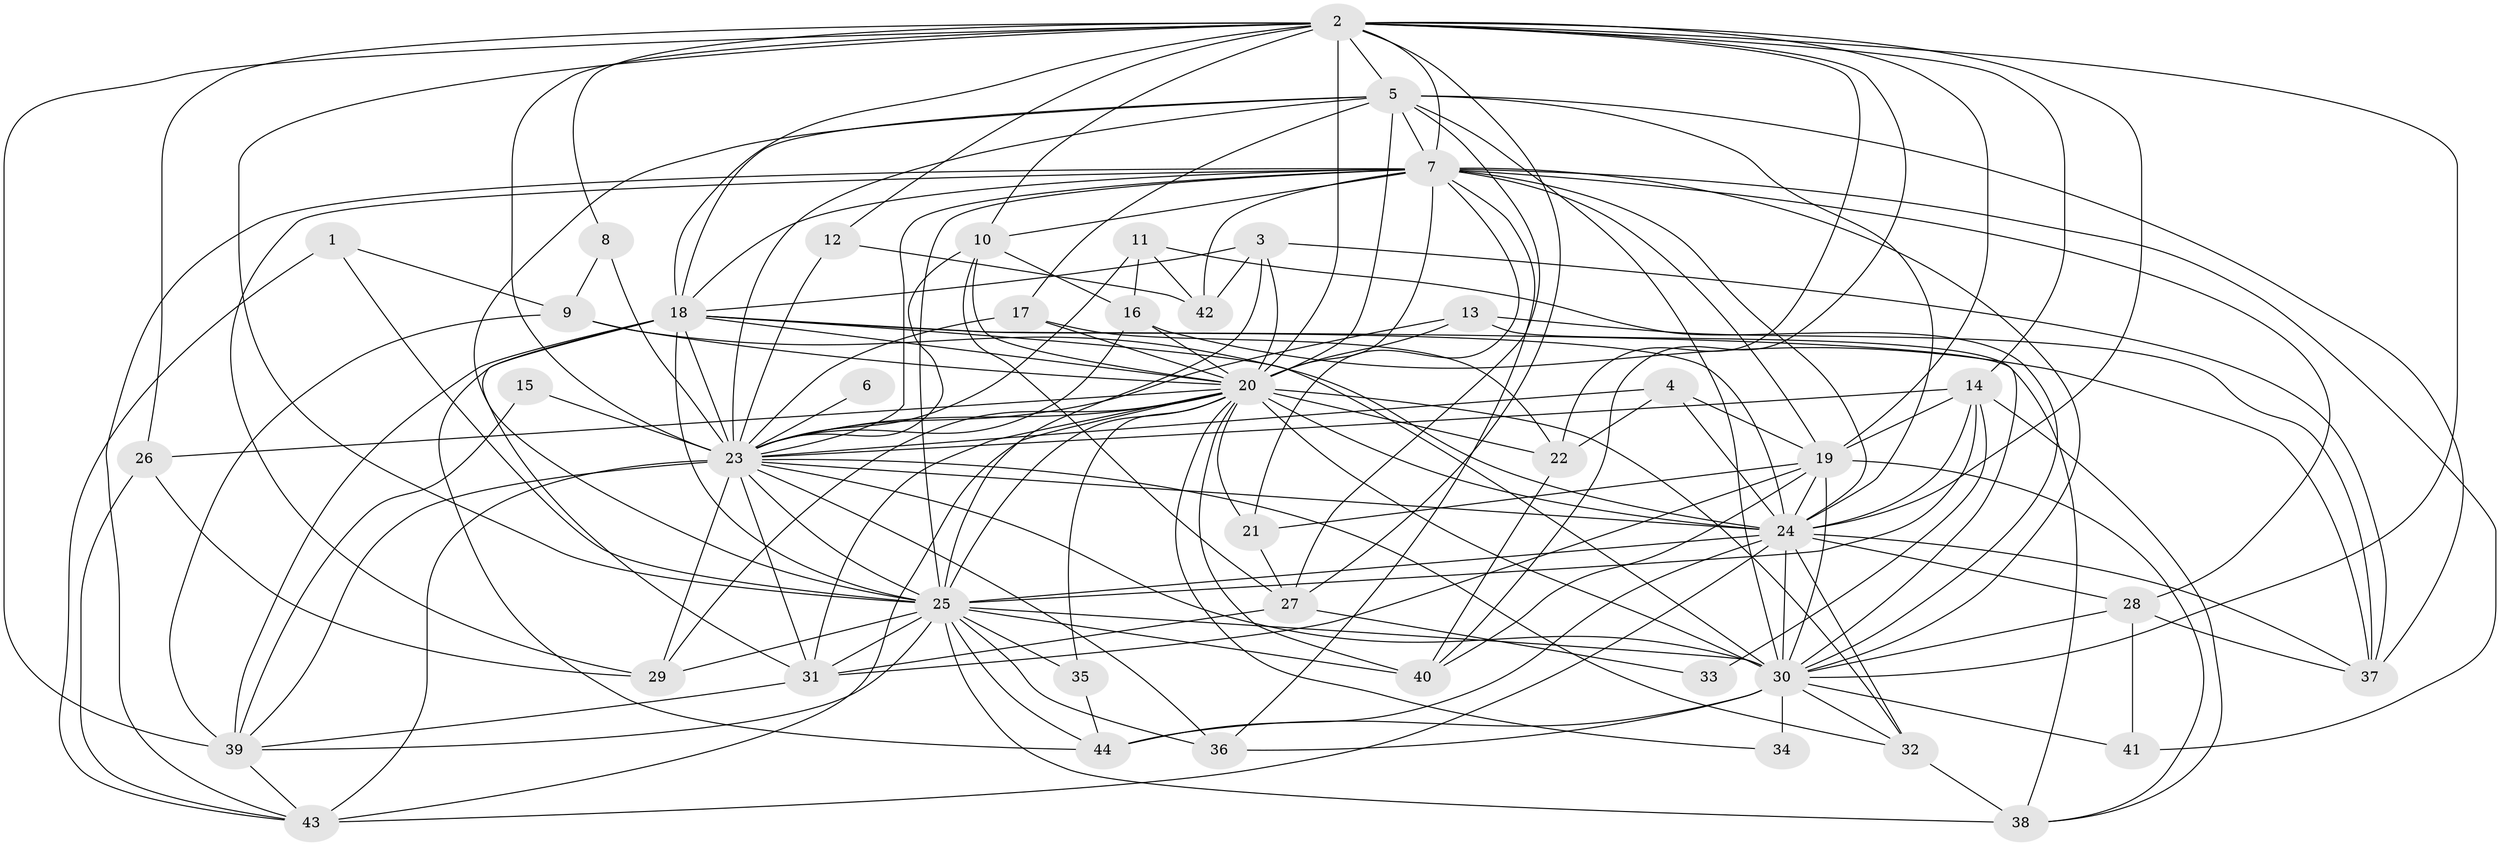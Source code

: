 // original degree distribution, {28: 0.00684931506849315, 22: 0.00684931506849315, 19: 0.00684931506849315, 20: 0.00684931506849315, 27: 0.00684931506849315, 23: 0.00684931506849315, 26: 0.00684931506849315, 37: 0.00684931506849315, 25: 0.00684931506849315, 16: 0.00684931506849315, 2: 0.5136986301369864, 6: 0.0136986301369863, 4: 0.1232876712328767, 3: 0.19863013698630136, 5: 0.0547945205479452, 7: 0.0136986301369863, 8: 0.0136986301369863}
// Generated by graph-tools (version 1.1) at 2025/36/03/04/25 23:36:25]
// undirected, 44 vertices, 161 edges
graph export_dot {
  node [color=gray90,style=filled];
  1;
  2;
  3;
  4;
  5;
  6;
  7;
  8;
  9;
  10;
  11;
  12;
  13;
  14;
  15;
  16;
  17;
  18;
  19;
  20;
  21;
  22;
  23;
  24;
  25;
  26;
  27;
  28;
  29;
  30;
  31;
  32;
  33;
  34;
  35;
  36;
  37;
  38;
  39;
  40;
  41;
  42;
  43;
  44;
  1 -- 9 [weight=1.0];
  1 -- 25 [weight=1.0];
  1 -- 43 [weight=1.0];
  2 -- 5 [weight=2.0];
  2 -- 7 [weight=1.0];
  2 -- 8 [weight=1.0];
  2 -- 10 [weight=1.0];
  2 -- 12 [weight=1.0];
  2 -- 14 [weight=1.0];
  2 -- 18 [weight=1.0];
  2 -- 19 [weight=1.0];
  2 -- 20 [weight=3.0];
  2 -- 22 [weight=1.0];
  2 -- 23 [weight=4.0];
  2 -- 24 [weight=1.0];
  2 -- 25 [weight=1.0];
  2 -- 26 [weight=1.0];
  2 -- 27 [weight=1.0];
  2 -- 30 [weight=2.0];
  2 -- 39 [weight=2.0];
  2 -- 40 [weight=1.0];
  3 -- 18 [weight=1.0];
  3 -- 20 [weight=1.0];
  3 -- 25 [weight=1.0];
  3 -- 37 [weight=1.0];
  3 -- 42 [weight=1.0];
  4 -- 19 [weight=1.0];
  4 -- 22 [weight=1.0];
  4 -- 23 [weight=1.0];
  4 -- 24 [weight=1.0];
  5 -- 7 [weight=1.0];
  5 -- 17 [weight=1.0];
  5 -- 18 [weight=1.0];
  5 -- 20 [weight=3.0];
  5 -- 23 [weight=2.0];
  5 -- 24 [weight=2.0];
  5 -- 25 [weight=2.0];
  5 -- 27 [weight=1.0];
  5 -- 30 [weight=1.0];
  5 -- 37 [weight=1.0];
  6 -- 23 [weight=1.0];
  7 -- 10 [weight=1.0];
  7 -- 18 [weight=1.0];
  7 -- 19 [weight=1.0];
  7 -- 20 [weight=4.0];
  7 -- 21 [weight=1.0];
  7 -- 23 [weight=1.0];
  7 -- 24 [weight=2.0];
  7 -- 25 [weight=1.0];
  7 -- 28 [weight=1.0];
  7 -- 29 [weight=1.0];
  7 -- 30 [weight=2.0];
  7 -- 36 [weight=1.0];
  7 -- 41 [weight=1.0];
  7 -- 42 [weight=1.0];
  7 -- 43 [weight=1.0];
  8 -- 9 [weight=1.0];
  8 -- 23 [weight=1.0];
  9 -- 20 [weight=1.0];
  9 -- 24 [weight=1.0];
  9 -- 39 [weight=1.0];
  10 -- 16 [weight=1.0];
  10 -- 20 [weight=2.0];
  10 -- 23 [weight=1.0];
  10 -- 27 [weight=1.0];
  11 -- 16 [weight=1.0];
  11 -- 23 [weight=1.0];
  11 -- 30 [weight=1.0];
  11 -- 42 [weight=1.0];
  12 -- 23 [weight=1.0];
  12 -- 42 [weight=1.0];
  13 -- 20 [weight=1.0];
  13 -- 23 [weight=1.0];
  13 -- 30 [weight=1.0];
  13 -- 37 [weight=1.0];
  14 -- 19 [weight=1.0];
  14 -- 23 [weight=1.0];
  14 -- 24 [weight=1.0];
  14 -- 25 [weight=2.0];
  14 -- 33 [weight=1.0];
  14 -- 38 [weight=1.0];
  15 -- 23 [weight=1.0];
  15 -- 39 [weight=1.0];
  16 -- 20 [weight=2.0];
  16 -- 23 [weight=1.0];
  16 -- 37 [weight=1.0];
  17 -- 20 [weight=1.0];
  17 -- 22 [weight=1.0];
  17 -- 23 [weight=1.0];
  18 -- 20 [weight=3.0];
  18 -- 23 [weight=2.0];
  18 -- 24 [weight=1.0];
  18 -- 25 [weight=2.0];
  18 -- 30 [weight=1.0];
  18 -- 31 [weight=2.0];
  18 -- 38 [weight=1.0];
  18 -- 39 [weight=2.0];
  18 -- 44 [weight=1.0];
  19 -- 21 [weight=1.0];
  19 -- 24 [weight=1.0];
  19 -- 30 [weight=1.0];
  19 -- 31 [weight=1.0];
  19 -- 38 [weight=1.0];
  19 -- 40 [weight=1.0];
  20 -- 21 [weight=1.0];
  20 -- 22 [weight=1.0];
  20 -- 23 [weight=3.0];
  20 -- 24 [weight=3.0];
  20 -- 25 [weight=2.0];
  20 -- 26 [weight=2.0];
  20 -- 29 [weight=1.0];
  20 -- 30 [weight=3.0];
  20 -- 31 [weight=1.0];
  20 -- 32 [weight=1.0];
  20 -- 34 [weight=1.0];
  20 -- 35 [weight=1.0];
  20 -- 40 [weight=1.0];
  20 -- 43 [weight=1.0];
  21 -- 27 [weight=1.0];
  22 -- 40 [weight=1.0];
  23 -- 24 [weight=3.0];
  23 -- 25 [weight=1.0];
  23 -- 29 [weight=1.0];
  23 -- 30 [weight=2.0];
  23 -- 31 [weight=1.0];
  23 -- 32 [weight=1.0];
  23 -- 36 [weight=1.0];
  23 -- 39 [weight=1.0];
  23 -- 43 [weight=2.0];
  24 -- 25 [weight=1.0];
  24 -- 28 [weight=2.0];
  24 -- 30 [weight=2.0];
  24 -- 32 [weight=1.0];
  24 -- 37 [weight=1.0];
  24 -- 43 [weight=1.0];
  24 -- 44 [weight=2.0];
  25 -- 29 [weight=1.0];
  25 -- 30 [weight=1.0];
  25 -- 31 [weight=1.0];
  25 -- 35 [weight=1.0];
  25 -- 36 [weight=1.0];
  25 -- 38 [weight=2.0];
  25 -- 39 [weight=1.0];
  25 -- 40 [weight=1.0];
  25 -- 44 [weight=1.0];
  26 -- 29 [weight=1.0];
  26 -- 43 [weight=1.0];
  27 -- 31 [weight=2.0];
  27 -- 33 [weight=1.0];
  28 -- 30 [weight=1.0];
  28 -- 37 [weight=1.0];
  28 -- 41 [weight=1.0];
  30 -- 32 [weight=2.0];
  30 -- 34 [weight=3.0];
  30 -- 36 [weight=1.0];
  30 -- 41 [weight=2.0];
  30 -- 44 [weight=1.0];
  31 -- 39 [weight=1.0];
  32 -- 38 [weight=1.0];
  35 -- 44 [weight=1.0];
  39 -- 43 [weight=1.0];
}
